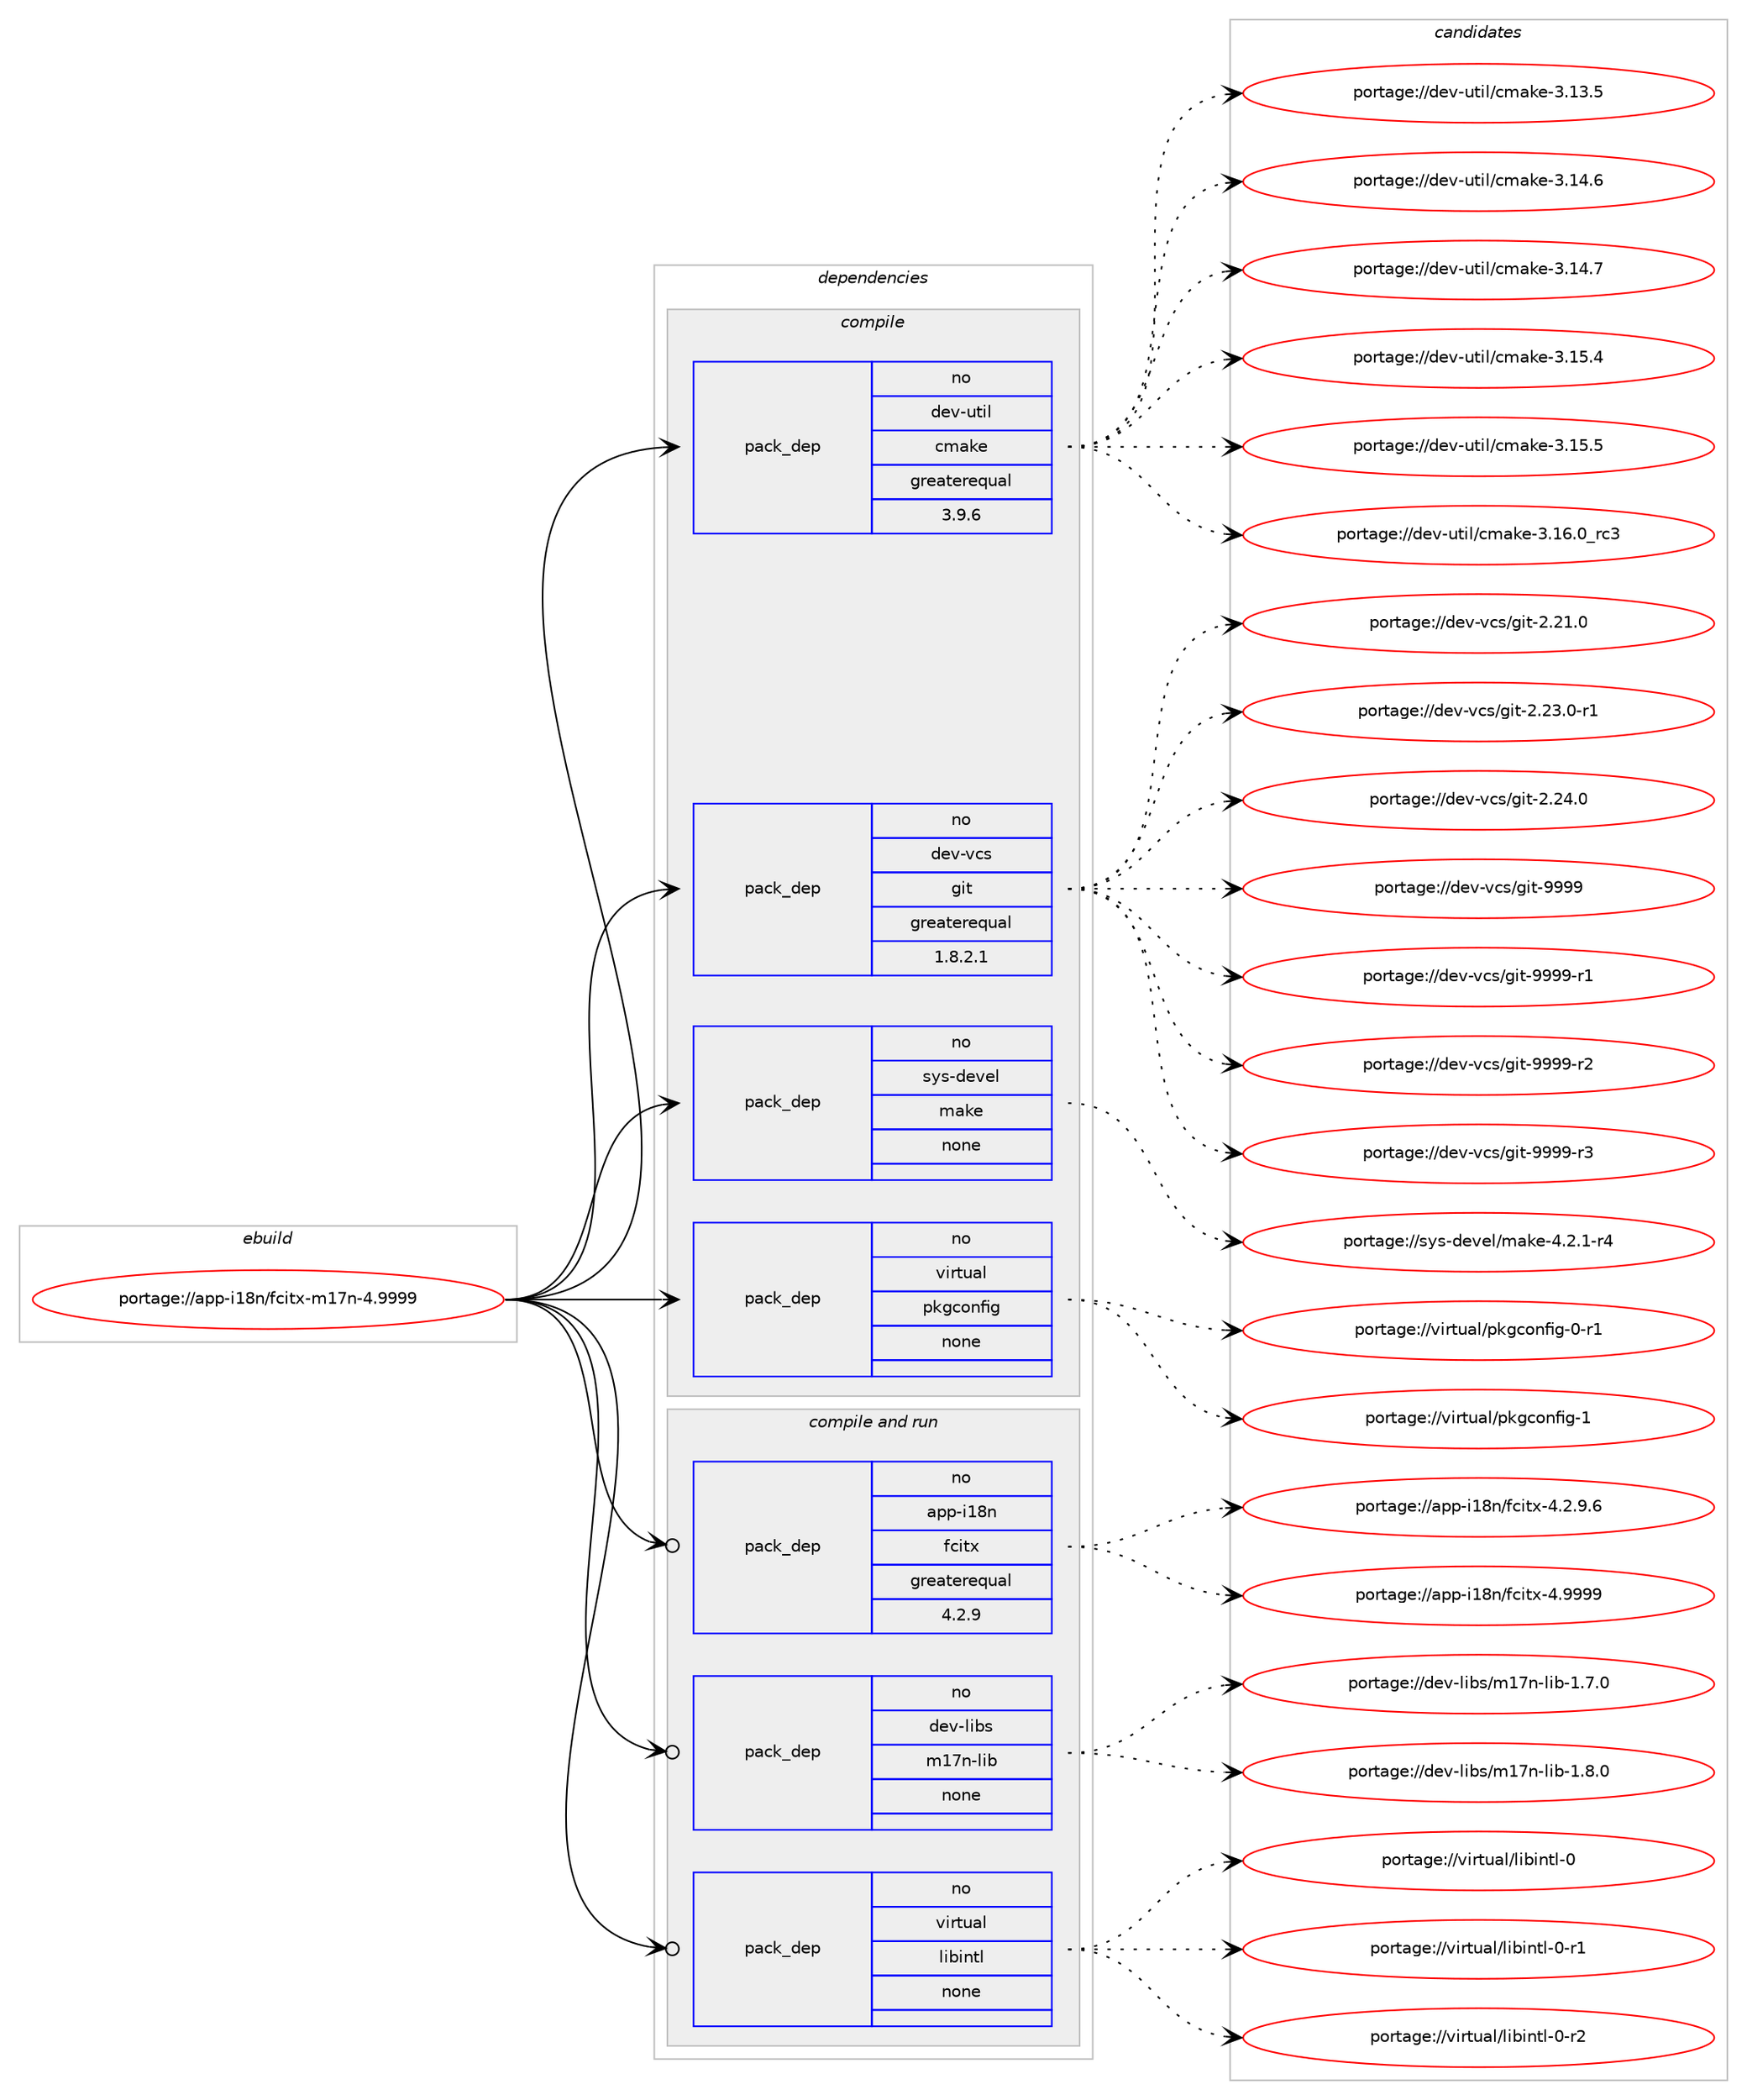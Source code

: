 digraph prolog {

# *************
# Graph options
# *************

newrank=true;
concentrate=true;
compound=true;
graph [rankdir=LR,fontname=Helvetica,fontsize=10,ranksep=1.5];#, ranksep=2.5, nodesep=0.2];
edge  [arrowhead=vee];
node  [fontname=Helvetica,fontsize=10];

# **********
# The ebuild
# **********

subgraph cluster_leftcol {
color=gray;
rank=same;
label=<<i>ebuild</i>>;
id [label="portage://app-i18n/fcitx-m17n-4.9999", color=red, width=4, href="../app-i18n/fcitx-m17n-4.9999.svg"];
}

# ****************
# The dependencies
# ****************

subgraph cluster_midcol {
color=gray;
label=<<i>dependencies</i>>;
subgraph cluster_compile {
fillcolor="#eeeeee";
style=filled;
label=<<i>compile</i>>;
subgraph pack21825 {
dependency29982 [label=<<TABLE BORDER="0" CELLBORDER="1" CELLSPACING="0" CELLPADDING="4" WIDTH="220"><TR><TD ROWSPAN="6" CELLPADDING="30">pack_dep</TD></TR><TR><TD WIDTH="110">no</TD></TR><TR><TD>dev-util</TD></TR><TR><TD>cmake</TD></TR><TR><TD>greaterequal</TD></TR><TR><TD>3.9.6</TD></TR></TABLE>>, shape=none, color=blue];
}
id:e -> dependency29982:w [weight=20,style="solid",arrowhead="vee"];
subgraph pack21826 {
dependency29983 [label=<<TABLE BORDER="0" CELLBORDER="1" CELLSPACING="0" CELLPADDING="4" WIDTH="220"><TR><TD ROWSPAN="6" CELLPADDING="30">pack_dep</TD></TR><TR><TD WIDTH="110">no</TD></TR><TR><TD>dev-vcs</TD></TR><TR><TD>git</TD></TR><TR><TD>greaterequal</TD></TR><TR><TD>1.8.2.1</TD></TR></TABLE>>, shape=none, color=blue];
}
id:e -> dependency29983:w [weight=20,style="solid",arrowhead="vee"];
subgraph pack21827 {
dependency29984 [label=<<TABLE BORDER="0" CELLBORDER="1" CELLSPACING="0" CELLPADDING="4" WIDTH="220"><TR><TD ROWSPAN="6" CELLPADDING="30">pack_dep</TD></TR><TR><TD WIDTH="110">no</TD></TR><TR><TD>sys-devel</TD></TR><TR><TD>make</TD></TR><TR><TD>none</TD></TR><TR><TD></TD></TR></TABLE>>, shape=none, color=blue];
}
id:e -> dependency29984:w [weight=20,style="solid",arrowhead="vee"];
subgraph pack21828 {
dependency29985 [label=<<TABLE BORDER="0" CELLBORDER="1" CELLSPACING="0" CELLPADDING="4" WIDTH="220"><TR><TD ROWSPAN="6" CELLPADDING="30">pack_dep</TD></TR><TR><TD WIDTH="110">no</TD></TR><TR><TD>virtual</TD></TR><TR><TD>pkgconfig</TD></TR><TR><TD>none</TD></TR><TR><TD></TD></TR></TABLE>>, shape=none, color=blue];
}
id:e -> dependency29985:w [weight=20,style="solid",arrowhead="vee"];
}
subgraph cluster_compileandrun {
fillcolor="#eeeeee";
style=filled;
label=<<i>compile and run</i>>;
subgraph pack21829 {
dependency29986 [label=<<TABLE BORDER="0" CELLBORDER="1" CELLSPACING="0" CELLPADDING="4" WIDTH="220"><TR><TD ROWSPAN="6" CELLPADDING="30">pack_dep</TD></TR><TR><TD WIDTH="110">no</TD></TR><TR><TD>app-i18n</TD></TR><TR><TD>fcitx</TD></TR><TR><TD>greaterequal</TD></TR><TR><TD>4.2.9</TD></TR></TABLE>>, shape=none, color=blue];
}
id:e -> dependency29986:w [weight=20,style="solid",arrowhead="odotvee"];
subgraph pack21830 {
dependency29987 [label=<<TABLE BORDER="0" CELLBORDER="1" CELLSPACING="0" CELLPADDING="4" WIDTH="220"><TR><TD ROWSPAN="6" CELLPADDING="30">pack_dep</TD></TR><TR><TD WIDTH="110">no</TD></TR><TR><TD>dev-libs</TD></TR><TR><TD>m17n-lib</TD></TR><TR><TD>none</TD></TR><TR><TD></TD></TR></TABLE>>, shape=none, color=blue];
}
id:e -> dependency29987:w [weight=20,style="solid",arrowhead="odotvee"];
subgraph pack21831 {
dependency29988 [label=<<TABLE BORDER="0" CELLBORDER="1" CELLSPACING="0" CELLPADDING="4" WIDTH="220"><TR><TD ROWSPAN="6" CELLPADDING="30">pack_dep</TD></TR><TR><TD WIDTH="110">no</TD></TR><TR><TD>virtual</TD></TR><TR><TD>libintl</TD></TR><TR><TD>none</TD></TR><TR><TD></TD></TR></TABLE>>, shape=none, color=blue];
}
id:e -> dependency29988:w [weight=20,style="solid",arrowhead="odotvee"];
}
subgraph cluster_run {
fillcolor="#eeeeee";
style=filled;
label=<<i>run</i>>;
}
}

# **************
# The candidates
# **************

subgraph cluster_choices {
rank=same;
color=gray;
label=<<i>candidates</i>>;

subgraph choice21825 {
color=black;
nodesep=1;
choiceportage1001011184511711610510847991099710710145514649514653 [label="portage://dev-util/cmake-3.13.5", color=red, width=4,href="../dev-util/cmake-3.13.5.svg"];
choiceportage1001011184511711610510847991099710710145514649524654 [label="portage://dev-util/cmake-3.14.6", color=red, width=4,href="../dev-util/cmake-3.14.6.svg"];
choiceportage1001011184511711610510847991099710710145514649524655 [label="portage://dev-util/cmake-3.14.7", color=red, width=4,href="../dev-util/cmake-3.14.7.svg"];
choiceportage1001011184511711610510847991099710710145514649534652 [label="portage://dev-util/cmake-3.15.4", color=red, width=4,href="../dev-util/cmake-3.15.4.svg"];
choiceportage1001011184511711610510847991099710710145514649534653 [label="portage://dev-util/cmake-3.15.5", color=red, width=4,href="../dev-util/cmake-3.15.5.svg"];
choiceportage1001011184511711610510847991099710710145514649544648951149951 [label="portage://dev-util/cmake-3.16.0_rc3", color=red, width=4,href="../dev-util/cmake-3.16.0_rc3.svg"];
dependency29982:e -> choiceportage1001011184511711610510847991099710710145514649514653:w [style=dotted,weight="100"];
dependency29982:e -> choiceportage1001011184511711610510847991099710710145514649524654:w [style=dotted,weight="100"];
dependency29982:e -> choiceportage1001011184511711610510847991099710710145514649524655:w [style=dotted,weight="100"];
dependency29982:e -> choiceportage1001011184511711610510847991099710710145514649534652:w [style=dotted,weight="100"];
dependency29982:e -> choiceportage1001011184511711610510847991099710710145514649534653:w [style=dotted,weight="100"];
dependency29982:e -> choiceportage1001011184511711610510847991099710710145514649544648951149951:w [style=dotted,weight="100"];
}
subgraph choice21826 {
color=black;
nodesep=1;
choiceportage10010111845118991154710310511645504650494648 [label="portage://dev-vcs/git-2.21.0", color=red, width=4,href="../dev-vcs/git-2.21.0.svg"];
choiceportage100101118451189911547103105116455046505146484511449 [label="portage://dev-vcs/git-2.23.0-r1", color=red, width=4,href="../dev-vcs/git-2.23.0-r1.svg"];
choiceportage10010111845118991154710310511645504650524648 [label="portage://dev-vcs/git-2.24.0", color=red, width=4,href="../dev-vcs/git-2.24.0.svg"];
choiceportage1001011184511899115471031051164557575757 [label="portage://dev-vcs/git-9999", color=red, width=4,href="../dev-vcs/git-9999.svg"];
choiceportage10010111845118991154710310511645575757574511449 [label="portage://dev-vcs/git-9999-r1", color=red, width=4,href="../dev-vcs/git-9999-r1.svg"];
choiceportage10010111845118991154710310511645575757574511450 [label="portage://dev-vcs/git-9999-r2", color=red, width=4,href="../dev-vcs/git-9999-r2.svg"];
choiceportage10010111845118991154710310511645575757574511451 [label="portage://dev-vcs/git-9999-r3", color=red, width=4,href="../dev-vcs/git-9999-r3.svg"];
dependency29983:e -> choiceportage10010111845118991154710310511645504650494648:w [style=dotted,weight="100"];
dependency29983:e -> choiceportage100101118451189911547103105116455046505146484511449:w [style=dotted,weight="100"];
dependency29983:e -> choiceportage10010111845118991154710310511645504650524648:w [style=dotted,weight="100"];
dependency29983:e -> choiceportage1001011184511899115471031051164557575757:w [style=dotted,weight="100"];
dependency29983:e -> choiceportage10010111845118991154710310511645575757574511449:w [style=dotted,weight="100"];
dependency29983:e -> choiceportage10010111845118991154710310511645575757574511450:w [style=dotted,weight="100"];
dependency29983:e -> choiceportage10010111845118991154710310511645575757574511451:w [style=dotted,weight="100"];
}
subgraph choice21827 {
color=black;
nodesep=1;
choiceportage1151211154510010111810110847109971071014552465046494511452 [label="portage://sys-devel/make-4.2.1-r4", color=red, width=4,href="../sys-devel/make-4.2.1-r4.svg"];
dependency29984:e -> choiceportage1151211154510010111810110847109971071014552465046494511452:w [style=dotted,weight="100"];
}
subgraph choice21828 {
color=black;
nodesep=1;
choiceportage11810511411611797108471121071039911111010210510345484511449 [label="portage://virtual/pkgconfig-0-r1", color=red, width=4,href="../virtual/pkgconfig-0-r1.svg"];
choiceportage1181051141161179710847112107103991111101021051034549 [label="portage://virtual/pkgconfig-1", color=red, width=4,href="../virtual/pkgconfig-1.svg"];
dependency29985:e -> choiceportage11810511411611797108471121071039911111010210510345484511449:w [style=dotted,weight="100"];
dependency29985:e -> choiceportage1181051141161179710847112107103991111101021051034549:w [style=dotted,weight="100"];
}
subgraph choice21829 {
color=black;
nodesep=1;
choiceportage9711211245105495611047102991051161204552465046574654 [label="portage://app-i18n/fcitx-4.2.9.6", color=red, width=4,href="../app-i18n/fcitx-4.2.9.6.svg"];
choiceportage97112112451054956110471029910511612045524657575757 [label="portage://app-i18n/fcitx-4.9999", color=red, width=4,href="../app-i18n/fcitx-4.9999.svg"];
dependency29986:e -> choiceportage9711211245105495611047102991051161204552465046574654:w [style=dotted,weight="100"];
dependency29986:e -> choiceportage97112112451054956110471029910511612045524657575757:w [style=dotted,weight="100"];
}
subgraph choice21830 {
color=black;
nodesep=1;
choiceportage10010111845108105981154710949551104510810598454946554648 [label="portage://dev-libs/m17n-lib-1.7.0", color=red, width=4,href="../dev-libs/m17n-lib-1.7.0.svg"];
choiceportage10010111845108105981154710949551104510810598454946564648 [label="portage://dev-libs/m17n-lib-1.8.0", color=red, width=4,href="../dev-libs/m17n-lib-1.8.0.svg"];
dependency29987:e -> choiceportage10010111845108105981154710949551104510810598454946554648:w [style=dotted,weight="100"];
dependency29987:e -> choiceportage10010111845108105981154710949551104510810598454946564648:w [style=dotted,weight="100"];
}
subgraph choice21831 {
color=black;
nodesep=1;
choiceportage1181051141161179710847108105981051101161084548 [label="portage://virtual/libintl-0", color=red, width=4,href="../virtual/libintl-0.svg"];
choiceportage11810511411611797108471081059810511011610845484511449 [label="portage://virtual/libintl-0-r1", color=red, width=4,href="../virtual/libintl-0-r1.svg"];
choiceportage11810511411611797108471081059810511011610845484511450 [label="portage://virtual/libintl-0-r2", color=red, width=4,href="../virtual/libintl-0-r2.svg"];
dependency29988:e -> choiceportage1181051141161179710847108105981051101161084548:w [style=dotted,weight="100"];
dependency29988:e -> choiceportage11810511411611797108471081059810511011610845484511449:w [style=dotted,weight="100"];
dependency29988:e -> choiceportage11810511411611797108471081059810511011610845484511450:w [style=dotted,weight="100"];
}
}

}
